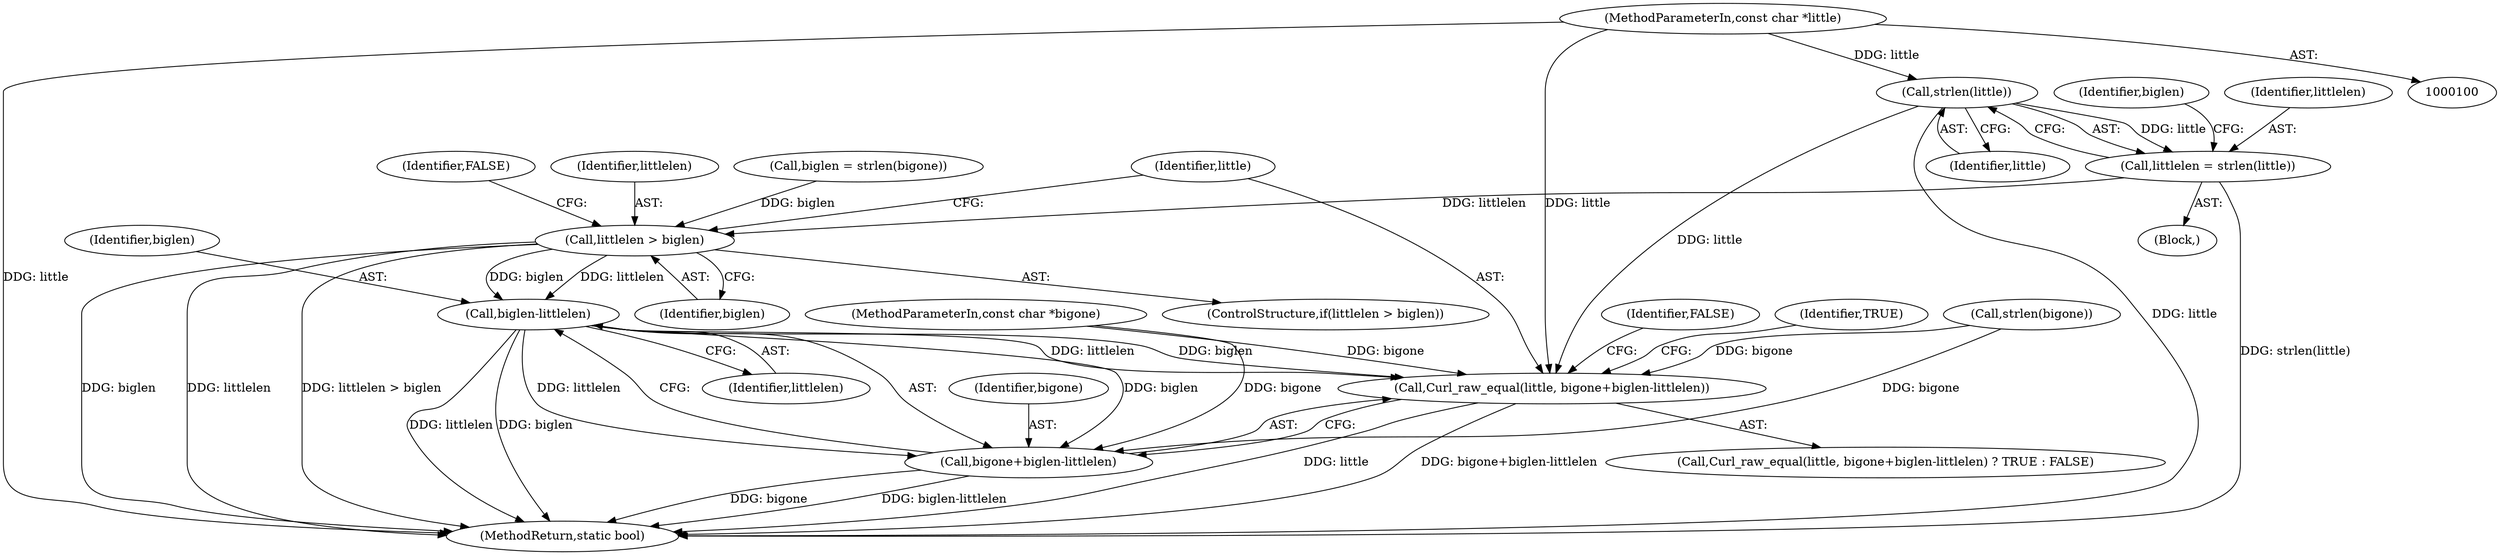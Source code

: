 digraph "1_curl_2eb8dcf26cb37f09cffe26909a646e702dbcab66@API" {
"1000107" [label="(Call,strlen(little))"];
"1000101" [label="(MethodParameterIn,const char *little)"];
"1000105" [label="(Call,littlelen = strlen(little))"];
"1000115" [label="(Call,littlelen > biglen)"];
"1000126" [label="(Call,biglen-littlelen)"];
"1000122" [label="(Call,Curl_raw_equal(little, bigone+biglen-littlelen))"];
"1000124" [label="(Call,bigone+biglen-littlelen)"];
"1000121" [label="(Call,Curl_raw_equal(little, bigone+biglen-littlelen) ? TRUE : FALSE)"];
"1000126" [label="(Call,biglen-littlelen)"];
"1000128" [label="(Identifier,littlelen)"];
"1000122" [label="(Call,Curl_raw_equal(little, bigone+biglen-littlelen))"];
"1000130" [label="(Identifier,FALSE)"];
"1000111" [label="(Identifier,biglen)"];
"1000117" [label="(Identifier,biglen)"];
"1000110" [label="(Call,biglen = strlen(bigone))"];
"1000101" [label="(MethodParameterIn,const char *little)"];
"1000119" [label="(Identifier,FALSE)"];
"1000108" [label="(Identifier,little)"];
"1000124" [label="(Call,bigone+biglen-littlelen)"];
"1000129" [label="(Identifier,TRUE)"];
"1000131" [label="(MethodReturn,static bool)"];
"1000107" [label="(Call,strlen(little))"];
"1000125" [label="(Identifier,bigone)"];
"1000127" [label="(Identifier,biglen)"];
"1000112" [label="(Call,strlen(bigone))"];
"1000103" [label="(Block,)"];
"1000106" [label="(Identifier,littlelen)"];
"1000102" [label="(MethodParameterIn,const char *bigone)"];
"1000116" [label="(Identifier,littlelen)"];
"1000115" [label="(Call,littlelen > biglen)"];
"1000114" [label="(ControlStructure,if(littlelen > biglen))"];
"1000105" [label="(Call,littlelen = strlen(little))"];
"1000123" [label="(Identifier,little)"];
"1000107" -> "1000105"  [label="AST: "];
"1000107" -> "1000108"  [label="CFG: "];
"1000108" -> "1000107"  [label="AST: "];
"1000105" -> "1000107"  [label="CFG: "];
"1000107" -> "1000131"  [label="DDG: little"];
"1000107" -> "1000105"  [label="DDG: little"];
"1000101" -> "1000107"  [label="DDG: little"];
"1000107" -> "1000122"  [label="DDG: little"];
"1000101" -> "1000100"  [label="AST: "];
"1000101" -> "1000131"  [label="DDG: little"];
"1000101" -> "1000122"  [label="DDG: little"];
"1000105" -> "1000103"  [label="AST: "];
"1000106" -> "1000105"  [label="AST: "];
"1000111" -> "1000105"  [label="CFG: "];
"1000105" -> "1000131"  [label="DDG: strlen(little)"];
"1000105" -> "1000115"  [label="DDG: littlelen"];
"1000115" -> "1000114"  [label="AST: "];
"1000115" -> "1000117"  [label="CFG: "];
"1000116" -> "1000115"  [label="AST: "];
"1000117" -> "1000115"  [label="AST: "];
"1000119" -> "1000115"  [label="CFG: "];
"1000123" -> "1000115"  [label="CFG: "];
"1000115" -> "1000131"  [label="DDG: biglen"];
"1000115" -> "1000131"  [label="DDG: littlelen"];
"1000115" -> "1000131"  [label="DDG: littlelen > biglen"];
"1000110" -> "1000115"  [label="DDG: biglen"];
"1000115" -> "1000126"  [label="DDG: biglen"];
"1000115" -> "1000126"  [label="DDG: littlelen"];
"1000126" -> "1000124"  [label="AST: "];
"1000126" -> "1000128"  [label="CFG: "];
"1000127" -> "1000126"  [label="AST: "];
"1000128" -> "1000126"  [label="AST: "];
"1000124" -> "1000126"  [label="CFG: "];
"1000126" -> "1000131"  [label="DDG: biglen"];
"1000126" -> "1000131"  [label="DDG: littlelen"];
"1000126" -> "1000122"  [label="DDG: biglen"];
"1000126" -> "1000122"  [label="DDG: littlelen"];
"1000126" -> "1000124"  [label="DDG: biglen"];
"1000126" -> "1000124"  [label="DDG: littlelen"];
"1000122" -> "1000121"  [label="AST: "];
"1000122" -> "1000124"  [label="CFG: "];
"1000123" -> "1000122"  [label="AST: "];
"1000124" -> "1000122"  [label="AST: "];
"1000129" -> "1000122"  [label="CFG: "];
"1000130" -> "1000122"  [label="CFG: "];
"1000122" -> "1000131"  [label="DDG: little"];
"1000122" -> "1000131"  [label="DDG: bigone+biglen-littlelen"];
"1000112" -> "1000122"  [label="DDG: bigone"];
"1000102" -> "1000122"  [label="DDG: bigone"];
"1000125" -> "1000124"  [label="AST: "];
"1000124" -> "1000131"  [label="DDG: bigone"];
"1000124" -> "1000131"  [label="DDG: biglen-littlelen"];
"1000112" -> "1000124"  [label="DDG: bigone"];
"1000102" -> "1000124"  [label="DDG: bigone"];
}

